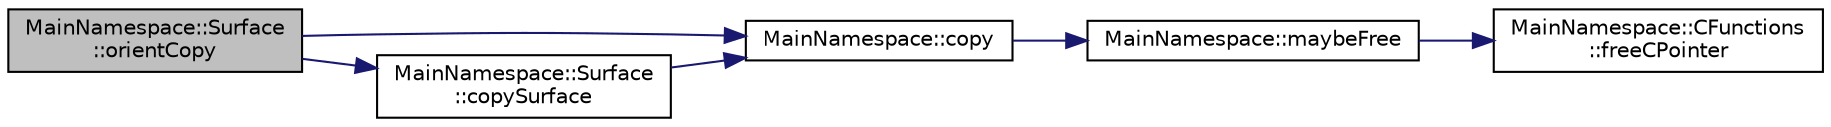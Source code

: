 digraph "MainNamespace::Surface::orientCopy"
{
 // INTERACTIVE_SVG=YES
 // LATEX_PDF_SIZE
  edge [fontname="Helvetica",fontsize="10",labelfontname="Helvetica",labelfontsize="10"];
  node [fontname="Helvetica",fontsize="10",shape=record];
  rankdir="LR";
  Node1 [label="MainNamespace::Surface\l::orientCopy",height=0.2,width=0.4,color="black", fillcolor="grey75", style="filled", fontcolor="black",tooltip="Reorient all needed triangles by swapping two vertices."];
  Node1 -> Node2 [color="midnightblue",fontsize="10",style="solid",fontname="Helvetica"];
  Node2 [label="MainNamespace::copy",height=0.2,width=0.4,color="black", fillcolor="white", style="filled",URL="$namespace_main_namespace.html#ad6c9cb208aad8941d4a3efa626110c5b",tooltip=" "];
  Node2 -> Node3 [color="midnightblue",fontsize="10",style="solid",fontname="Helvetica"];
  Node3 [label="MainNamespace::maybeFree",height=0.2,width=0.4,color="black", fillcolor="white", style="filled",URL="$namespace_main_namespace.html#a066656219cf67ef84d18b17a7daae845",tooltip=" "];
  Node3 -> Node4 [color="midnightblue",fontsize="10",style="solid",fontname="Helvetica"];
  Node4 [label="MainNamespace::CFunctions\l::freeCPointer",height=0.2,width=0.4,color="black", fillcolor="white", style="filled",URL="$namespace_main_namespace_1_1_c_functions.html#a4c174a200de18d1f8aa4f313eef7513a",tooltip=" "];
  Node1 -> Node5 [color="midnightblue",fontsize="10",style="solid",fontname="Helvetica"];
  Node5 [label="MainNamespace::Surface\l::copySurface",height=0.2,width=0.4,color="black", fillcolor="white", style="filled",URL="$namespace_main_namespace_1_1_surface.html#ae2df9c52faa0d299f2d4241ff436ca77",tooltip=" "];
  Node5 -> Node2 [color="midnightblue",fontsize="10",style="solid",fontname="Helvetica"];
}
